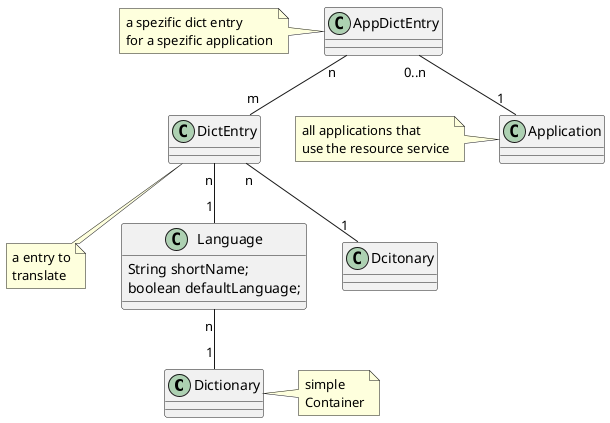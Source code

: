 @startuml
class Dictionary {
}
note right
 simple
 Container
end note

class DictEntry {
}
note bottom
 a entry to
 translate
end note

class Application {
}
note left
 all applications that
 use the resource service
end note

class AppDictEntry {
}
note left
 a spezific dict entry
 for a spezific application
end note



class Language {
    String shortName;
    boolean defaultLanguage;
}

AppDictEntry "0..n" -- "1" Application
DictEntry "n" -- "1" Language
AppDictEntry "n" -- "m" DictEntry
Language "n" -- "1" Dictionary
DictEntry "n" -- "1" Dcitonary

@enduml
